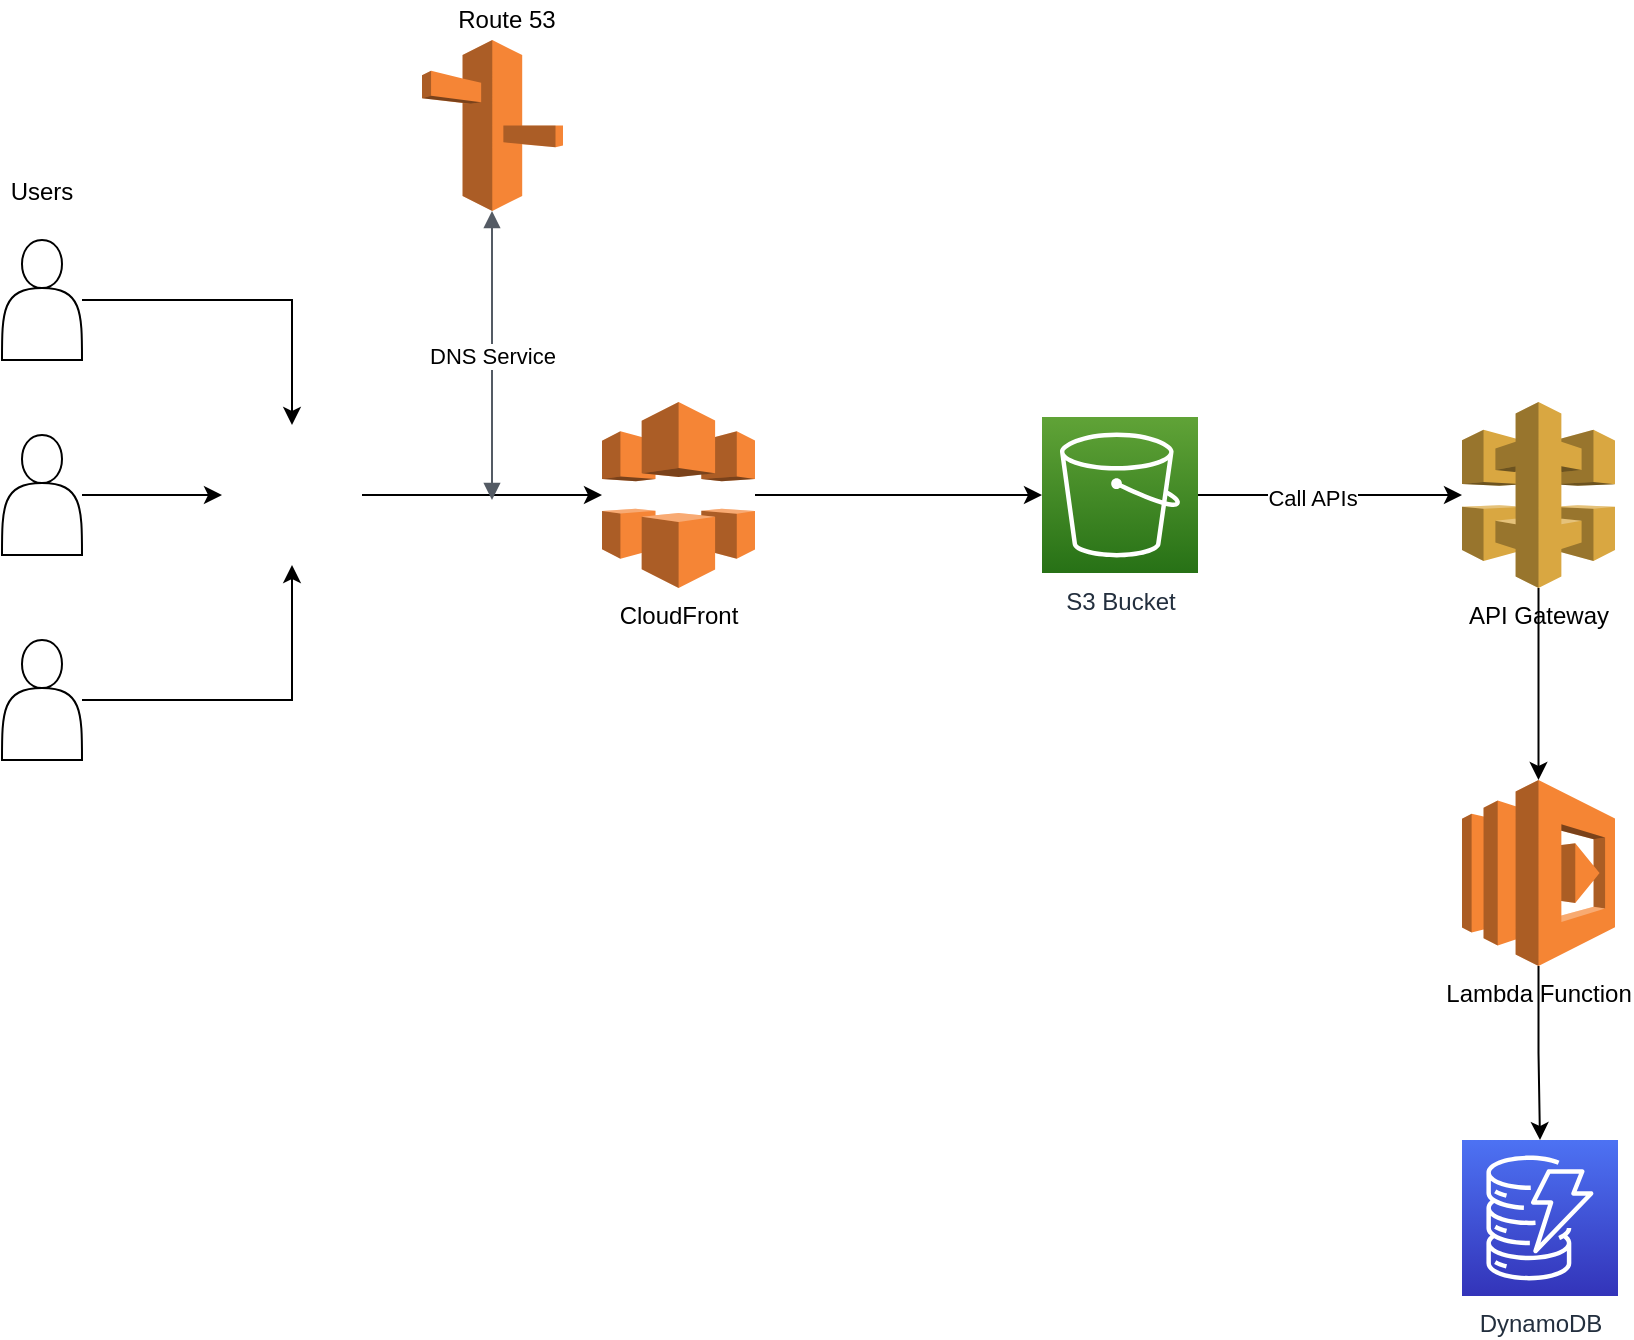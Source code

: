 <mxfile version="14.5.3" type="device"><diagram id="Ht1M8jgEwFfnCIfOTk4-" name="Page-1"><mxGraphModel dx="946" dy="646" grid="1" gridSize="10" guides="1" tooltips="1" connect="1" arrows="1" fold="1" page="1" pageScale="1" pageWidth="1169" pageHeight="827" math="0" shadow="0"><root><mxCell id="0"/><mxCell id="1" parent="0"/><mxCell id="mns_Rzq04aYemCeftXPM-20" style="edgeStyle=orthogonalEdgeStyle;rounded=0;orthogonalLoop=1;jettySize=auto;html=1;" edge="1" parent="1" source="mns_Rzq04aYemCeftXPM-1" target="mns_Rzq04aYemCeftXPM-19"><mxGeometry relative="1" as="geometry"/></mxCell><mxCell id="mns_Rzq04aYemCeftXPM-21" value="Call APIs" style="edgeLabel;html=1;align=center;verticalAlign=middle;resizable=0;points=[];" vertex="1" connectable="0" parent="mns_Rzq04aYemCeftXPM-20"><mxGeometry x="-0.136" relative="1" as="geometry"><mxPoint y="1" as="offset"/></mxGeometry></mxCell><mxCell id="mns_Rzq04aYemCeftXPM-1" value="S3 Bucket" style="points=[[0,0,0],[0.25,0,0],[0.5,0,0],[0.75,0,0],[1,0,0],[0,1,0],[0.25,1,0],[0.5,1,0],[0.75,1,0],[1,1,0],[0,0.25,0],[0,0.5,0],[0,0.75,0],[1,0.25,0],[1,0.5,0],[1,0.75,0]];outlineConnect=0;fontColor=#232F3E;gradientColor=#60A337;gradientDirection=north;fillColor=#277116;strokeColor=#ffffff;dashed=0;verticalLabelPosition=bottom;verticalAlign=top;align=center;html=1;fontSize=12;fontStyle=0;aspect=fixed;shape=mxgraph.aws4.resourceIcon;resIcon=mxgraph.aws4.s3;" vertex="1" parent="1"><mxGeometry x="540" y="288.5" width="78" height="78" as="geometry"/></mxCell><mxCell id="mns_Rzq04aYemCeftXPM-6" style="edgeStyle=orthogonalEdgeStyle;rounded=0;orthogonalLoop=1;jettySize=auto;html=1;entryX=0;entryY=0.5;entryDx=0;entryDy=0;entryPerimeter=0;" edge="1" parent="1" source="mns_Rzq04aYemCeftXPM-2" target="mns_Rzq04aYemCeftXPM-1"><mxGeometry relative="1" as="geometry"/></mxCell><mxCell id="mns_Rzq04aYemCeftXPM-2" value="CloudFront" style="outlineConnect=0;dashed=0;verticalLabelPosition=bottom;verticalAlign=top;align=center;html=1;shape=mxgraph.aws3.cloudfront;fillColor=#F58536;gradientColor=none;" vertex="1" parent="1"><mxGeometry x="320" y="281" width="76.5" height="93" as="geometry"/></mxCell><mxCell id="mns_Rzq04aYemCeftXPM-11" style="edgeStyle=orthogonalEdgeStyle;rounded=0;orthogonalLoop=1;jettySize=auto;html=1;" edge="1" parent="1" source="mns_Rzq04aYemCeftXPM-7" target="mns_Rzq04aYemCeftXPM-10"><mxGeometry relative="1" as="geometry"/></mxCell><mxCell id="mns_Rzq04aYemCeftXPM-7" value="" style="shape=actor;whiteSpace=wrap;html=1;" vertex="1" parent="1"><mxGeometry x="20" y="200" width="40" height="60" as="geometry"/></mxCell><mxCell id="mns_Rzq04aYemCeftXPM-12" style="edgeStyle=orthogonalEdgeStyle;rounded=0;orthogonalLoop=1;jettySize=auto;html=1;" edge="1" parent="1" source="mns_Rzq04aYemCeftXPM-8" target="mns_Rzq04aYemCeftXPM-10"><mxGeometry relative="1" as="geometry"/></mxCell><mxCell id="mns_Rzq04aYemCeftXPM-8" value="" style="shape=actor;whiteSpace=wrap;html=1;" vertex="1" parent="1"><mxGeometry x="20" y="297.5" width="40" height="60" as="geometry"/></mxCell><mxCell id="mns_Rzq04aYemCeftXPM-13" style="edgeStyle=orthogonalEdgeStyle;rounded=0;orthogonalLoop=1;jettySize=auto;html=1;" edge="1" parent="1" source="mns_Rzq04aYemCeftXPM-9" target="mns_Rzq04aYemCeftXPM-10"><mxGeometry relative="1" as="geometry"/></mxCell><mxCell id="mns_Rzq04aYemCeftXPM-9" value="" style="shape=actor;whiteSpace=wrap;html=1;" vertex="1" parent="1"><mxGeometry x="20" y="400" width="40" height="60" as="geometry"/></mxCell><mxCell id="mns_Rzq04aYemCeftXPM-14" style="edgeStyle=orthogonalEdgeStyle;rounded=0;orthogonalLoop=1;jettySize=auto;html=1;" edge="1" parent="1" source="mns_Rzq04aYemCeftXPM-10" target="mns_Rzq04aYemCeftXPM-2"><mxGeometry relative="1" as="geometry"/></mxCell><mxCell id="mns_Rzq04aYemCeftXPM-10" value="" style="shape=image;html=1;verticalAlign=top;verticalLabelPosition=bottom;labelBackgroundColor=#ffffff;imageAspect=0;aspect=fixed;image=https://cdn0.iconfinder.com/data/icons/simpline-mix/64/simpline_47-128.png" vertex="1" parent="1"><mxGeometry x="130" y="292.5" width="70" height="70" as="geometry"/></mxCell><mxCell id="mns_Rzq04aYemCeftXPM-15" value="" style="outlineConnect=0;dashed=0;verticalLabelPosition=bottom;verticalAlign=top;align=center;html=1;shape=mxgraph.aws3.route_53;fillColor=#F58536;gradientColor=none;" vertex="1" parent="1"><mxGeometry x="230" y="100" width="70.5" height="85.5" as="geometry"/></mxCell><mxCell id="mns_Rzq04aYemCeftXPM-16" value="DNS Service" style="edgeStyle=orthogonalEdgeStyle;html=1;endArrow=block;elbow=vertical;startArrow=block;startFill=1;endFill=1;strokeColor=#545B64;rounded=0;" edge="1" parent="1" target="mns_Rzq04aYemCeftXPM-15"><mxGeometry width="100" relative="1" as="geometry"><mxPoint x="265" y="330" as="sourcePoint"/><mxPoint x="210" y="180" as="targetPoint"/><Array as="points"><mxPoint x="265" y="258"/><mxPoint x="265" y="258"/></Array></mxGeometry></mxCell><mxCell id="mns_Rzq04aYemCeftXPM-17" value="Users" style="text;html=1;strokeColor=none;fillColor=none;align=center;verticalAlign=middle;whiteSpace=wrap;rounded=0;" vertex="1" parent="1"><mxGeometry x="20" y="165.5" width="40" height="20" as="geometry"/></mxCell><mxCell id="mns_Rzq04aYemCeftXPM-18" value="Route 53" style="text;html=1;strokeColor=none;fillColor=none;align=center;verticalAlign=middle;whiteSpace=wrap;rounded=0;" vertex="1" parent="1"><mxGeometry x="245.25" y="80" width="54.75" height="20" as="geometry"/></mxCell><mxCell id="mns_Rzq04aYemCeftXPM-23" style="edgeStyle=orthogonalEdgeStyle;rounded=0;orthogonalLoop=1;jettySize=auto;html=1;" edge="1" parent="1" source="mns_Rzq04aYemCeftXPM-19" target="mns_Rzq04aYemCeftXPM-22"><mxGeometry relative="1" as="geometry"/></mxCell><mxCell id="mns_Rzq04aYemCeftXPM-19" value="API Gateway" style="outlineConnect=0;dashed=0;verticalLabelPosition=bottom;verticalAlign=top;align=center;html=1;shape=mxgraph.aws3.api_gateway;fillColor=#D9A741;gradientColor=none;" vertex="1" parent="1"><mxGeometry x="750" y="281" width="76.5" height="93" as="geometry"/></mxCell><mxCell id="mns_Rzq04aYemCeftXPM-25" style="edgeStyle=orthogonalEdgeStyle;rounded=0;orthogonalLoop=1;jettySize=auto;html=1;" edge="1" parent="1" source="mns_Rzq04aYemCeftXPM-22" target="mns_Rzq04aYemCeftXPM-24"><mxGeometry relative="1" as="geometry"/></mxCell><mxCell id="mns_Rzq04aYemCeftXPM-22" value="Lambda Function" style="outlineConnect=0;dashed=0;verticalLabelPosition=bottom;verticalAlign=top;align=center;html=1;shape=mxgraph.aws3.lambda;fillColor=#F58534;gradientColor=none;" vertex="1" parent="1"><mxGeometry x="750" y="470" width="76.5" height="93" as="geometry"/></mxCell><mxCell id="mns_Rzq04aYemCeftXPM-24" value="DynamoDB" style="points=[[0,0,0],[0.25,0,0],[0.5,0,0],[0.75,0,0],[1,0,0],[0,1,0],[0.25,1,0],[0.5,1,0],[0.75,1,0],[1,1,0],[0,0.25,0],[0,0.5,0],[0,0.75,0],[1,0.25,0],[1,0.5,0],[1,0.75,0]];outlineConnect=0;fontColor=#232F3E;gradientColor=#4D72F3;gradientDirection=north;fillColor=#3334B9;strokeColor=#ffffff;dashed=0;verticalLabelPosition=bottom;verticalAlign=top;align=center;html=1;fontSize=12;fontStyle=0;aspect=fixed;shape=mxgraph.aws4.resourceIcon;resIcon=mxgraph.aws4.dynamodb;" vertex="1" parent="1"><mxGeometry x="750" y="650" width="78" height="78" as="geometry"/></mxCell></root></mxGraphModel></diagram></mxfile>
